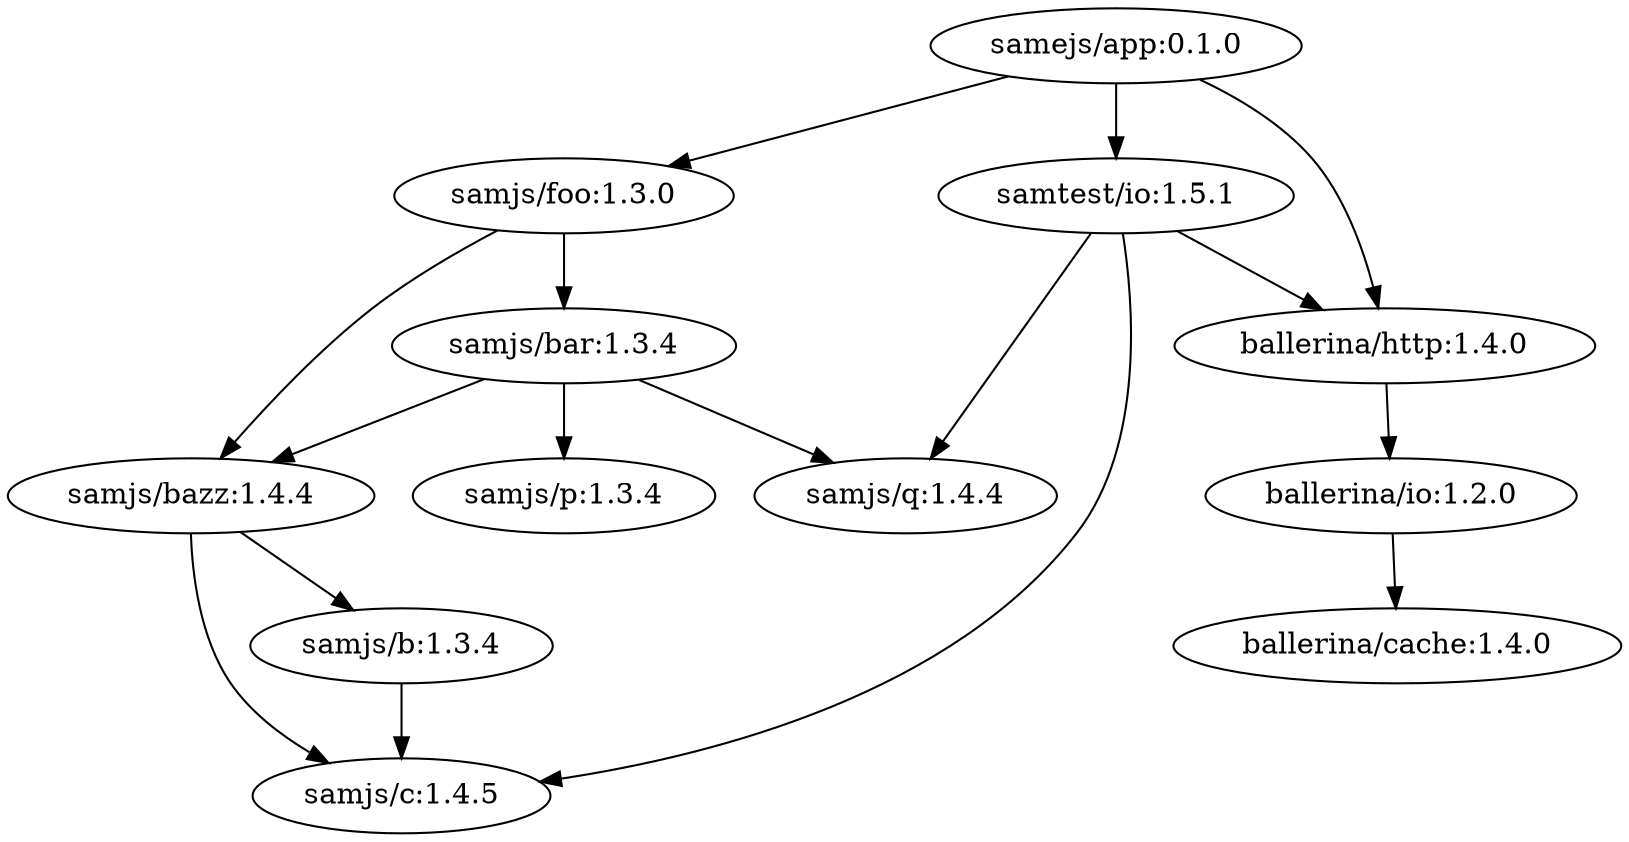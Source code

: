digraph "example1" {
    "samejs/app:0.1.0" -> "ballerina/http:1.4.0"
    "samejs/app:0.1.0" -> "samjs/foo:1.3.0"
    "samejs/app:0.1.0" -> "samtest/io:1.5.1"
    "ballerina/http:1.4.0" -> "ballerina/io:1.2.0"
    "samjs/foo:1.3.0" -> "samjs/bar:1.3.4"
    "samjs/foo:1.3.0" -> "samjs/bazz:1.4.4"
    "samtest/io:1.5.1" -> "ballerina/http:1.4.0"
    "samtest/io:1.5.1" -> "samjs/c:1.4.5"
    "samtest/io:1.5.1" -> "samjs/q:1.4.4"
    "ballerina/io:1.2.0" -> "ballerina/cache:1.4.0"
    "samjs/bar:1.3.4" -> "samjs/bazz:1.4.4"
    "samjs/bar:1.3.4" -> "samjs/p:1.3.4"
    "samjs/bar:1.3.4" -> "samjs/q:1.4.4"
    "samjs/bazz:1.4.4" -> "samjs/b:1.3.4"
    "samjs/bazz:1.4.4" -> "samjs/c:1.4.5"
    "samjs/b:1.3.4" -> "samjs/c:1.4.5"

    "samjs/foo:1.3.0" [scope = "testOnly"]
    "samjs/bar:1.3.4" [scope = "testOnly"]
    "samjs/bazz:1.4.4" [scope = "testOnly"]
    "samjs/b:1.3.4" [scope = "testOnly"]
    "samjs/p:1.3.4" [scope = "testOnly"]
    "samtest/io:1.5.1" [repo = "local"]
}
